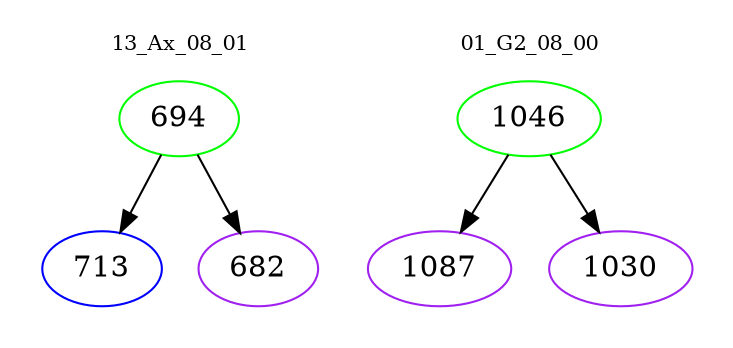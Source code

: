 digraph{
subgraph cluster_0 {
color = white
label = "13_Ax_08_01";
fontsize=10;
T0_694 [label="694", color="green"]
T0_694 -> T0_713 [color="black"]
T0_713 [label="713", color="blue"]
T0_694 -> T0_682 [color="black"]
T0_682 [label="682", color="purple"]
}
subgraph cluster_1 {
color = white
label = "01_G2_08_00";
fontsize=10;
T1_1046 [label="1046", color="green"]
T1_1046 -> T1_1087 [color="black"]
T1_1087 [label="1087", color="purple"]
T1_1046 -> T1_1030 [color="black"]
T1_1030 [label="1030", color="purple"]
}
}
